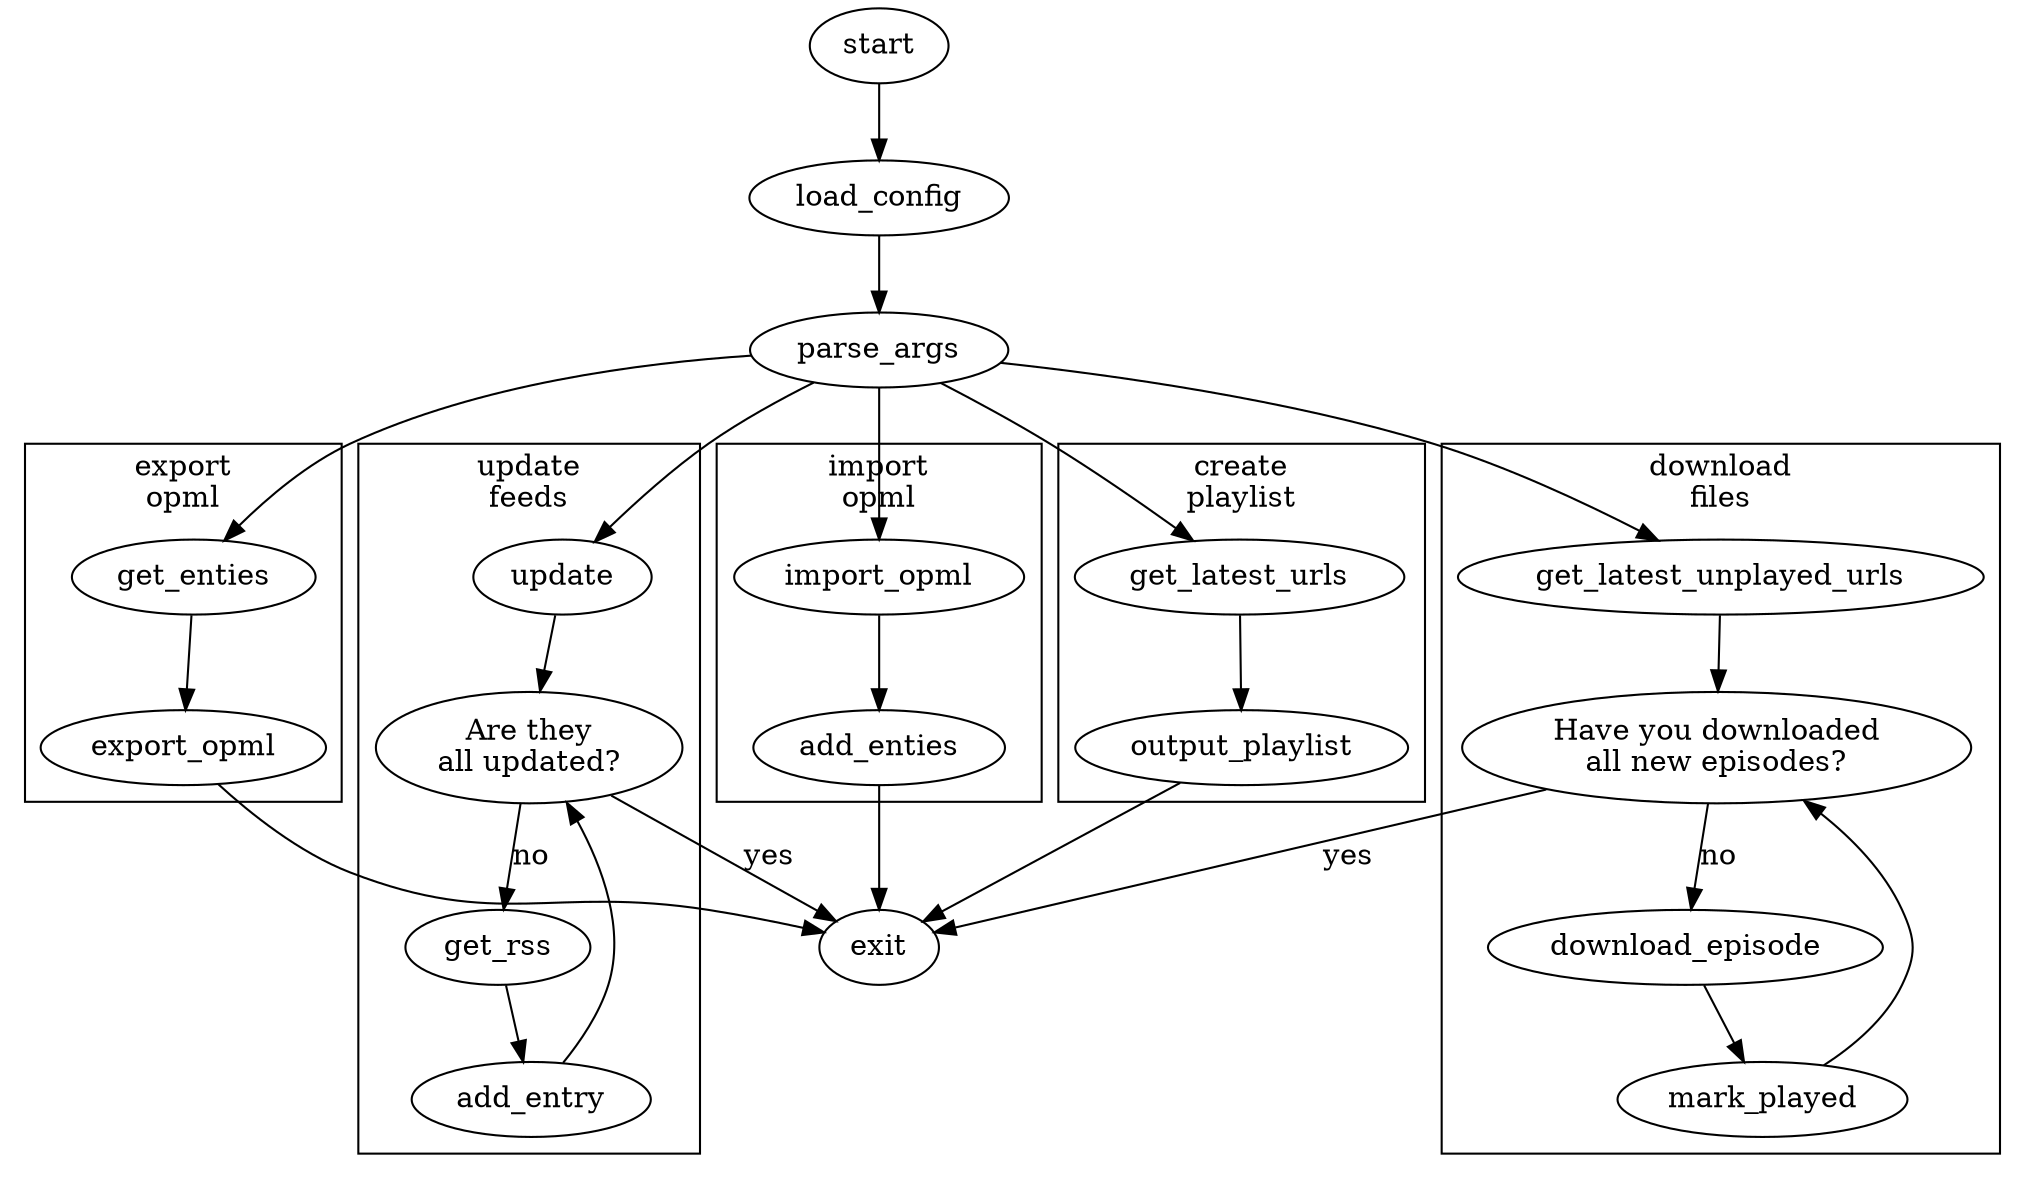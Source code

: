 digraph {
start -> load_config;
load_config -> parse_args;


parse_args -> update;
parse_args -> get_latest_unplayed_urls;
parse_args -> get_latest_urls;
parse_args -> import_opml;
parse_args -> get_enties;

subgraph cluster_0 {

    update -> allupdated;

    allupdated -> get_rss[label="no"];
    get_rss -> add_entry;
    add_entry -> allupdated;

    allupdated[label="Are they\nall updated?"]
    label = "update\nfeeds";
}    
    
    
subgraph cluster_1 {    
    get_latest_unplayed_urls -> loop;
    loop -> download_episode[label="no"];
    download_episode -> mark_played;
    mark_played -> loop;

    loop[label="Have you downloaded\nall new episodes?"]
    label = "download\nfiles";
}

subgraph cluster_2 {    
import_opml -> add_enties;
label = "import\nopml";
}

subgraph cluster_3 {    
get_enties -> export_opml;
label = "export\nopml";
}

subgraph cluster_4 {    
get_latest_urls -> output_playlist;
label = "create\nplaylist";
}

subgraph cluster_5 {    
label = "add\nfeed";
}

subgraph cluster_6 {    
label = "delete\nfeed";
}



loop -> exit[label="yes"];
output_playlist -> exit;
allupdated -> exit[label="yes"];

add_enties -> exit;
export_opml -> exit;
}
